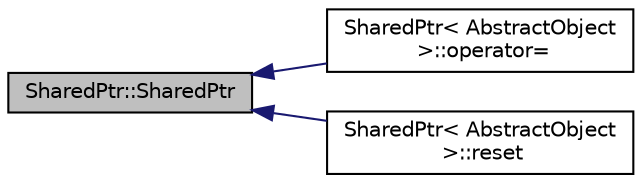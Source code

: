 digraph "SharedPtr::SharedPtr"
{
  edge [fontname="Helvetica",fontsize="10",labelfontname="Helvetica",labelfontsize="10"];
  node [fontname="Helvetica",fontsize="10",shape=record];
  rankdir="LR";
  Node1 [label="SharedPtr::SharedPtr",height=0.2,width=0.4,color="black", fillcolor="grey75", style="filled" fontcolor="black"];
  Node1 -> Node2 [dir="back",color="midnightblue",fontsize="10",style="solid",fontname="Helvetica"];
  Node2 [label="SharedPtr\< AbstractObject\l \>::operator=",height=0.2,width=0.4,color="black", fillcolor="white", style="filled",URL="$classSharedPtr.html#aa3743231869315d985dff4912ecf87e7",tooltip="Default assignment operator."];
  Node1 -> Node3 [dir="back",color="midnightblue",fontsize="10",style="solid",fontname="Helvetica"];
  Node3 [label="SharedPtr\< AbstractObject\l \>::reset",height=0.2,width=0.4,color="black", fillcolor="white", style="filled",URL="$classSharedPtr.html#a89b33f48e659f14f4b0ee18eb3d32f4a",tooltip="Resets the pointer to default."];
}

